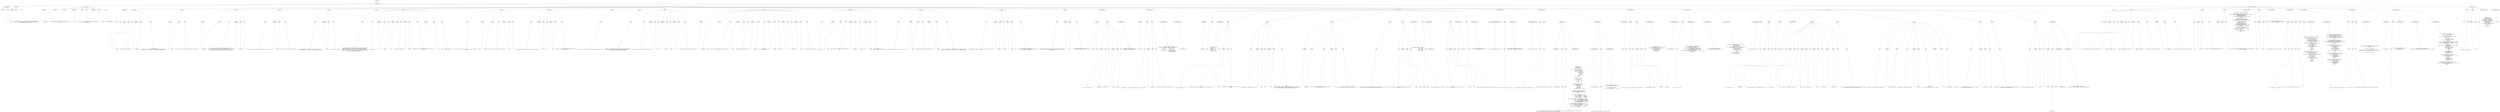 digraph lpegNode {

node [fontname=Helvetica]
edge [style=dashed]

doc_0 [label="doc - 702"]


doc_0 -> { section_1}
{rank=same; section_1}

section_1 [label="section: 1-654"]


// END RANK doc_0

section_1 -> { header_2 prose_3 prose_4 section_5 section_6 section_7}
{rank=same; header_2 prose_3 prose_4 section_5 section_6 section_7}

header_2 [label="1 : Modeselektor"]

prose_3 [label="prose"]

prose_4 [label="prose"]

section_5 [label="section: 12-350"]

section_6 [label="section: 396-584"]

section_7 [label="section: 655-702"]


// END RANK section_1

header_2 -> leaf_8
leaf_8  [color=Gray,shape=rectangle,fontname=Inconsolata,label="* Modeselektor"]
// END RANK header_2

prose_3 -> { raw_9 prespace_10 literal_11 raw_12}
{rank=same; raw_9 prespace_10 literal_11 raw_12}

raw_9 [label="raw"]

prespace_10 [label="prespace"]

literal_11 [label="literal"]

raw_12 [label="raw"]


// END RANK prose_3

raw_9 -> leaf_13
leaf_13  [color=Gray,shape=rectangle,fontname=Inconsolata,label=""]
// END RANK raw_9

prespace_10 -> leaf_14
leaf_14  [color=Gray,shape=rectangle,fontname=Inconsolata,label=""]
// END RANK prespace_10

literal_11 -> leaf_15
leaf_15  [color=Gray,shape=rectangle,fontname=Inconsolata,label="femto"]
// END RANK literal_11

raw_12 -> leaf_16
leaf_16  [color=Gray,shape=rectangle,fontname=Inconsolata,label=" will hold all state for an terminal session, including setup of io,
the main event loop, teardown and exuent.  Soon, we will encapsulate that,
making the library re-entrant.
"]
// END RANK raw_12

prose_4 -> { prespace_17 literal_18 raw_19 prespace_20 literal_21 raw_22 prespace_23 literal_24 raw_25}
{rank=same; prespace_17 literal_18 raw_19 prespace_20 literal_21 raw_22 prespace_23 literal_24 raw_25}

prespace_17 [label="prespace"]

literal_18 [label="literal"]

raw_19 [label="raw"]

prespace_20 [label="prespace"]

literal_21 [label="literal"]

raw_22 [label="raw"]

prespace_23 [label="prespace"]

literal_24 [label="literal"]

raw_25 [label="raw"]


// END RANK prose_4

prespace_17 -> leaf_26
leaf_26  [color=Gray,shape=rectangle,fontname=Inconsolata,label=""]
// END RANK prespace_17

literal_18 -> leaf_27
leaf_27  [color=Gray,shape=rectangle,fontname=Inconsolata,label="modeselektor"]
// END RANK literal_18

raw_19 -> leaf_28
leaf_28  [color=Gray,shape=rectangle,fontname=Inconsolata,label=" is the modal interpreter for the repl language, which becomes
the core of"]
// END RANK raw_19

prespace_20 -> leaf_29
leaf_29  [color=Gray,shape=rectangle,fontname=Inconsolata,label=" "]
// END RANK prespace_20

literal_21 -> leaf_30
leaf_30  [color=Gray,shape=rectangle,fontname=Inconsolata,label="ed"]
// END RANK literal_21

raw_22 -> leaf_31
leaf_31  [color=Gray,shape=rectangle,fontname=Inconsolata,label=".  This is a glorified lookup table with a state switch and
a pointer to the"]
// END RANK raw_22

prespace_23 -> leaf_32
leaf_32  [color=Gray,shape=rectangle,fontname=Inconsolata,label=" "]
// END RANK prespace_23

literal_24 -> leaf_33
leaf_33  [color=Gray,shape=rectangle,fontname=Inconsolata,label="femto"]
// END RANK literal_24

raw_25 -> leaf_34
leaf_34  [color=Gray,shape=rectangle,fontname=Inconsolata,label="cell we're operating on.

"]
// END RANK raw_25

section_5 -> { header_35 prose_36 prose_37 prose_38 prose_39 prose_40 prose_41 prose_42 prose_43 prose_44 prose_45 prose_46 prose_47 prose_48 prose_49 prose_50 prose_51 prose_52 section_53 section_54 section_55 section_56 section_57 section_58 section_59 section_60}
{rank=same; header_35 prose_36 prose_37 prose_38 prose_39 prose_40 prose_41 prose_42 prose_43 prose_44 prose_45 prose_46 prose_47 prose_48 prose_49 prose_50 prose_51 prose_52 section_53 section_54 section_55 section_56 section_57 section_58 section_59 section_60}

header_35 [label="2 : Design"]

prose_36 [label="prose"]

prose_37 [label="prose"]

prose_38 [label="prose"]

prose_39 [label="prose"]

prose_40 [label="prose"]

prose_41 [label="prose"]

prose_42 [label="prose"]

prose_43 [label="prose"]

prose_44 [label="prose"]

prose_45 [label="prose"]

prose_46 [label="prose"]

prose_47 [label="prose"]

prose_48 [label="prose"]

prose_49 [label="prose"]

prose_50 [label="prose"]

prose_51 [label="prose"]

prose_52 [label="prose"]

section_53 [label="section: 84-95"]

section_54 [label="section: 96-118"]

section_55 [label="section: 119-182"]

section_56 [label="section: 183-193"]

section_57 [label="section: 194-275"]

section_58 [label="section: 291-309"]

section_59 [label="section: 310-350"]

section_60 [label="section: 351-379"]


// END RANK section_5

header_35 -> leaf_61
leaf_61  [color=Gray,shape=rectangle,fontname=Inconsolata,label="** Design"]
// END RANK header_35

prose_36 -> { raw_62 prespace_63 literal_64 raw_65 prespace_66 literal_67 raw_68}
{rank=same; raw_62 prespace_63 literal_64 raw_65 prespace_66 literal_67 raw_68}

raw_62 [label="raw"]

prespace_63 [label="prespace"]

literal_64 [label="literal"]

raw_65 [label="raw"]

prespace_66 [label="prespace"]

literal_67 [label="literal"]

raw_68 [label="raw"]


// END RANK prose_36

raw_62 -> leaf_69
leaf_69  [color=Gray,shape=rectangle,fontname=Inconsolata,label="

 "]
// END RANK raw_62

prespace_63 -> leaf_70
leaf_70  [color=Gray,shape=rectangle,fontname=Inconsolata,label=" "]
// END RANK prespace_63

literal_64 -> leaf_71
leaf_71  [color=Gray,shape=rectangle,fontname=Inconsolata,label="femto"]
// END RANK literal_64

raw_65 -> leaf_72
leaf_72  [color=Gray,shape=rectangle,fontname=Inconsolata,label=" passes keystrokes as messages to"]
// END RANK raw_65

prespace_66 -> leaf_73
leaf_73  [color=Gray,shape=rectangle,fontname=Inconsolata,label=" "]
// END RANK prespace_66

literal_67 -> leaf_74
leaf_74  [color=Gray,shape=rectangle,fontname=Inconsolata,label="modeselektor"]
// END RANK literal_67

raw_68 -> leaf_75
leaf_75  [color=Gray,shape=rectangle,fontname=Inconsolata,label=".  It does no writes
to stdout at all.  It is smart enough to categorize and parse various device
reports, but has no knowledge of why those reports were requested.
"]
// END RANK raw_68

prose_37 -> { prespace_76 literal_77 raw_78}
{rank=same; prespace_76 literal_77 raw_78}

prespace_76 [label="prespace"]

literal_77 [label="literal"]

raw_78 [label="raw"]


// END RANK prose_37

prespace_76 -> leaf_79
leaf_79  [color=Gray,shape=rectangle,fontname=Inconsolata,label=""]
// END RANK prespace_76

literal_77 -> leaf_80
leaf_80  [color=Gray,shape=rectangle,fontname=Inconsolata,label="femto"]
// END RANK literal_77

raw_78 -> leaf_81
leaf_81  [color=Gray,shape=rectangle,fontname=Inconsolata,label=" runs the event loop, so all other members are pulled in as modules.
"]
// END RANK raw_78

prose_38 -> { prespace_82 literal_83 raw_84 prespace_85 literal_86 raw_87}
{rank=same; prespace_82 literal_83 raw_84 prespace_85 literal_86 raw_87}

prespace_82 [label="prespace"]

literal_83 [label="literal"]

raw_84 [label="raw"]

prespace_85 [label="prespace"]

literal_86 [label="literal"]

raw_87 [label="raw"]


// END RANK prose_38

prespace_82 -> leaf_88
leaf_88  [color=Gray,shape=rectangle,fontname=Inconsolata,label=""]
// END RANK prespace_82

literal_83 -> leaf_89
leaf_89  [color=Gray,shape=rectangle,fontname=Inconsolata,label="modeselektor"]
// END RANK literal_83

raw_84 -> leaf_90
leaf_90  [color=Gray,shape=rectangle,fontname=Inconsolata,label=" takes care of system-level housekeeping: opening files
and sockets, keeping command history, fuzzy completion, and has its own eval
loop off the main track.  For evaluating lines, it will call a small executor,
so that in a little while we can put the user program in its own"]
// END RANK raw_84

prespace_85 -> leaf_91
leaf_91  [color=Gray,shape=rectangle,fontname=Inconsolata,label=" "]
// END RANK prespace_85

literal_86 -> leaf_92
leaf_92  [color=Gray,shape=rectangle,fontname=Inconsolata,label="LuaL_state"]
// END RANK literal_86

raw_87 -> leaf_93
leaf_93  [color=Gray,shape=rectangle,fontname=Inconsolata,label=".
"]
// END RANK raw_87

prose_39 -> { raw_94 prespace_95 literal_96 raw_97}
{rank=same; raw_94 prespace_95 literal_96 raw_97}

raw_94 [label="raw"]

prespace_95 [label="prespace"]

literal_96 [label="literal"]

raw_97 [label="raw"]


// END RANK prose_39

raw_94 -> leaf_98
leaf_98  [color=Gray,shape=rectangle,fontname=Inconsolata,label="
This is both good practice, and absolutely necessary if we are to REPL other"]
// END RANK raw_94

prespace_95 -> leaf_99
leaf_99  [color=Gray,shape=rectangle,fontname=Inconsolata,label=""]
// END RANK prespace_95

literal_96 -> leaf_100
leaf_100  [color=Gray,shape=rectangle,fontname=Inconsolata,label="bridge"]
// END RANK literal_96

raw_97 -> leaf_101
leaf_101  [color=Gray,shape=rectangle,fontname=Inconsolata,label=" programs, each of which has its own event loop.
"]
// END RANK raw_97

prose_40 -> { raw_102 prespace_103 literal_104 raw_105}
{rank=same; raw_102 prespace_103 literal_104 raw_105}

raw_102 [label="raw"]

prespace_103 [label="prespace"]

literal_104 [label="literal"]

raw_105 [label="raw"]


// END RANK prose_40

raw_102 -> leaf_106
leaf_106  [color=Gray,shape=rectangle,fontname=Inconsolata,label="
The implementation is essentially a VM.  Category and value are
successively looked up in jump tables and the method applied with the"]
// END RANK raw_102

prespace_103 -> leaf_107
leaf_107  [color=Gray,shape=rectangle,fontname=Inconsolata,label=" "]
// END RANK prespace_103

literal_104 -> leaf_108
leaf_108  [color=Gray,shape=rectangle,fontname=Inconsolata,label="modeS"]
// END RANK literal_104

raw_105 -> leaf_109
leaf_109  [color=Gray,shape=rectangle,fontname=Inconsolata,label="
instance as the first argument.
"]
// END RANK raw_105

prose_41 -> { raw_110}
{rank=same; raw_110}

raw_110 [label="raw"]


// END RANK prose_41

raw_110 -> leaf_111
leaf_111  [color=Gray,shape=rectangle,fontname=Inconsolata,label="
The state machine has to represent two sorts of state: the mode we're
operating in, and a buffer of commands.  Our mode engine is modeled after
emacs: rather than have some kind of flag that can be set to \"insert\",
\"navigate\", \"command\", or \"visual\", these will be modeled as swiching the
pointer to jump tables.  If a command needs to know which mode it's in, this
can be done with pointer comparison.
"]
// END RANK raw_110

prose_42 -> { raw_112 prespace_113 literal_114 raw_115 prespace_116 literal_117 raw_118 prespace_119 literal_120 raw_121 prespace_122 literal_123 raw_124}
{rank=same; raw_112 prespace_113 literal_114 raw_115 prespace_116 literal_117 raw_118 prespace_119 literal_120 raw_121 prespace_122 literal_123 raw_124}

raw_112 [label="raw"]

prespace_113 [label="prespace"]

literal_114 [label="literal"]

raw_115 [label="raw"]

prespace_116 [label="prespace"]

literal_117 [label="literal"]

raw_118 [label="raw"]

prespace_119 [label="prespace"]

literal_120 [label="literal"]

raw_121 [label="raw"]

prespace_122 [label="prespace"]

literal_123 [label="literal"]

raw_124 [label="raw"]


// END RANK prose_42

raw_112 -> leaf_125
leaf_125  [color=Gray,shape=rectangle,fontname=Inconsolata,label="
We're starting with"]
// END RANK raw_112

prespace_113 -> leaf_126
leaf_126  [color=Gray,shape=rectangle,fontname=Inconsolata,label=" "]
// END RANK prespace_113

literal_114 -> leaf_127
leaf_127  [color=Gray,shape=rectangle,fontname=Inconsolata,label="vi"]
// END RANK literal_114

raw_115 -> leaf_128
leaf_128  [color=Gray,shape=rectangle,fontname=Inconsolata,label=" mode and"]
// END RANK raw_115

prespace_116 -> leaf_129
leaf_129  [color=Gray,shape=rectangle,fontname=Inconsolata,label=" "]
// END RANK prespace_116

literal_117 -> leaf_130
leaf_130  [color=Gray,shape=rectangle,fontname=Inconsolata,label="nerf"]
// END RANK literal_117

raw_118 -> leaf_131
leaf_131  [color=Gray,shape=rectangle,fontname=Inconsolata,label=" mode, which is a lightweight"]
// END RANK raw_118

prespace_119 -> leaf_132
leaf_132  [color=Gray,shape=rectangle,fontname=Inconsolata,label=""]
// END RANK prespace_119

literal_120 -> leaf_133
leaf_133  [color=Gray,shape=rectangle,fontname=Inconsolata,label="readline"]
// END RANK literal_120

raw_121 -> leaf_134
leaf_134  [color=Gray,shape=rectangle,fontname=Inconsolata,label=" implementation that won't use the command buffer.  Issuing a
command like"]
// END RANK raw_121

prespace_122 -> leaf_135
leaf_135  [color=Gray,shape=rectangle,fontname=Inconsolata,label=" "]
// END RANK prespace_122

literal_123 -> leaf_136
leaf_136  [color=Gray,shape=rectangle,fontname=Inconsolata,label="d3w"]
// END RANK literal_123

raw_124 -> leaf_137
leaf_137  [color=Gray,shape=rectangle,fontname=Inconsolata,label=" requires a simple command buffer.
"]
// END RANK raw_124

prose_43 -> { raw_138 prespace_139 literal_140 raw_141 prespace_142 literal_143 raw_144}
{rank=same; raw_138 prespace_139 literal_140 raw_141 prespace_142 literal_143 raw_144}

raw_138 [label="raw"]

prespace_139 [label="prespace"]

literal_140 [label="literal"]

raw_141 [label="raw"]

prespace_142 [label="prespace"]

literal_143 [label="literal"]

raw_144 [label="raw"]


// END RANK prose_43

raw_138 -> leaf_145
leaf_145  [color=Gray,shape=rectangle,fontname=Inconsolata,label="
The syntax can't be tied to the semantics in any tighly-coupled way. I intend
to support"]
// END RANK raw_138

prespace_139 -> leaf_146
leaf_146  [color=Gray,shape=rectangle,fontname=Inconsolata,label=" "]
// END RANK prespace_139

literal_140 -> leaf_147
leaf_147  [color=Gray,shape=rectangle,fontname=Inconsolata,label="kakoune"]
// END RANK literal_140

raw_141 -> leaf_148
leaf_148  [color=Gray,shape=rectangle,fontname=Inconsolata,label=" syntax as soon as possible; there you would say"]
// END RANK raw_141

prespace_142 -> leaf_149
leaf_149  [color=Gray,shape=rectangle,fontname=Inconsolata,label=" "]
// END RANK prespace_142

literal_143 -> leaf_150
leaf_150  [color=Gray,shape=rectangle,fontname=Inconsolata,label="w3d"]
// END RANK literal_143

raw_144 -> leaf_151
leaf_151  [color=Gray,shape=rectangle,fontname=Inconsolata,label=".
"]
// END RANK raw_144

prose_44 -> { raw_152 prespace_153 literal_154 raw_155 prespace_156 literal_157 raw_158}
{rank=same; raw_152 prespace_153 literal_154 raw_155 prespace_156 literal_157 raw_158}

raw_152 [label="raw"]

prespace_153 [label="prespace"]

literal_154 [label="literal"]

raw_155 [label="raw"]

prespace_156 [label="prespace"]

literal_157 [label="literal"]

raw_158 [label="raw"]


// END RANK prose_44

raw_152 -> leaf_159
leaf_159  [color=Gray,shape=rectangle,fontname=Inconsolata,label="
This implies that the commands can't be aware of the buffer; because"]
// END RANK raw_152

prespace_153 -> leaf_160
leaf_160  [color=Gray,shape=rectangle,fontname=Inconsolata,label=" "]
// END RANK prespace_153

literal_154 -> leaf_161
leaf_161  [color=Gray,shape=rectangle,fontname=Inconsolata,label="d3w"]
// END RANK literal_154

raw_155 -> leaf_162
leaf_162  [color=Gray,shape=rectangle,fontname=Inconsolata,label="
and"]
// END RANK raw_155

prespace_156 -> leaf_163
leaf_163  [color=Gray,shape=rectangle,fontname=Inconsolata,label=" "]
// END RANK prespace_156

literal_157 -> leaf_164
leaf_164  [color=Gray,shape=rectangle,fontname=Inconsolata,label="w3d"]
// END RANK literal_157

raw_158 -> leaf_165
leaf_165  [color=Gray,shape=rectangle,fontname=Inconsolata,label=" are two ways of saying the same thing, they should end in an
identical method call.
"]
// END RANK raw_158

prose_45 -> { raw_166}
{rank=same; raw_166}

raw_166 [label="raw"]


// END RANK prose_45

raw_166 -> leaf_167
leaf_167  [color=Gray,shape=rectangle,fontname=Inconsolata,label="
This means when the time comes we handle it with a secondary dispatch layer.
"]
// END RANK raw_166

prose_46 -> { raw_168}
{rank=same; raw_168}

raw_168 [label="raw"]


// END RANK prose_46

raw_168 -> leaf_169
leaf_169  [color=Gray,shape=rectangle,fontname=Inconsolata,label="
There really are effectively arbitrary levels of indirection possible in an
editor.  This is why we must be absolutely consistent about everything
receiving the same tuple (modeS, category, value).
"]
// END RANK raw_168

prose_47 -> { raw_170 prespace_171 literal_172 raw_173 prespace_174 literal_175 raw_176 prespace_177 literal_178 raw_179}
{rank=same; raw_170 prespace_171 literal_172 raw_173 prespace_174 literal_175 raw_176 prespace_177 literal_178 raw_179}

raw_170 [label="raw"]

prespace_171 [label="prespace"]

literal_172 [label="literal"]

raw_173 [label="raw"]

prespace_174 [label="prespace"]

literal_175 [label="literal"]

raw_176 [label="raw"]

prespace_177 [label="prespace"]

literal_178 [label="literal"]

raw_179 [label="raw"]


// END RANK prose_47

raw_170 -> leaf_180
leaf_180  [color=Gray,shape=rectangle,fontname=Inconsolata,label="
They must also have the same return type, with is either"]
// END RANK raw_170

prespace_171 -> leaf_181
leaf_181  [color=Gray,shape=rectangle,fontname=Inconsolata,label=" "]
// END RANK prespace_171

literal_172 -> leaf_182
leaf_182  [color=Gray,shape=rectangle,fontname=Inconsolata,label="true"]
// END RANK literal_172

raw_173 -> leaf_183
leaf_183  [color=Gray,shape=rectangle,fontname=Inconsolata,label=" or"]
// END RANK raw_173

prespace_174 -> leaf_184
leaf_184  [color=Gray,shape=rectangle,fontname=Inconsolata,label=""]
// END RANK prespace_174

literal_175 -> leaf_185
leaf_185  [color=Gray,shape=rectangle,fontname=Inconsolata,label="false, err"]
// END RANK literal_175

raw_176 -> leaf_186
leaf_186  [color=Gray,shape=rectangle,fontname=Inconsolata,label="  where"]
// END RANK raw_176

prespace_177 -> leaf_187
leaf_187  [color=Gray,shape=rectangle,fontname=Inconsolata,label=" "]
// END RANK prespace_177

literal_178 -> leaf_188
leaf_188  [color=Gray,shape=rectangle,fontname=Inconsolata,label="err"]
// END RANK literal_178

raw_179 -> leaf_189
leaf_189  [color=Gray,shape=rectangle,fontname=Inconsolata,label=" is an error object which may be a primitive string.
"]
// END RANK raw_179

prose_48 -> { prespace_190 literal_191 raw_192 prespace_193 literal_194 raw_195 prespace_196 literal_197 raw_198 prespace_199 literal_200 raw_201 prespace_202 literal_203 raw_204 prespace_205 literal_206 raw_207}
{rank=same; prespace_190 literal_191 raw_192 prespace_193 literal_194 raw_195 prespace_196 literal_197 raw_198 prespace_199 literal_200 raw_201 prespace_202 literal_203 raw_204 prespace_205 literal_206 raw_207}

prespace_190 [label="prespace"]

literal_191 [label="literal"]

raw_192 [label="raw"]

prespace_193 [label="prespace"]

literal_194 [label="literal"]

raw_195 [label="raw"]

prespace_196 [label="prespace"]

literal_197 [label="literal"]

raw_198 [label="raw"]

prespace_199 [label="prespace"]

literal_200 [label="literal"]

raw_201 [label="raw"]

prespace_202 [label="prespace"]

literal_203 [label="literal"]

raw_204 [label="raw"]

prespace_205 [label="prespace"]

literal_206 [label="literal"]

raw_207 [label="raw"]


// END RANK prose_48

prespace_190 -> leaf_208
leaf_208  [color=Gray,shape=rectangle,fontname=Inconsolata,label=""]
// END RANK prespace_190

literal_191 -> leaf_209
leaf_209  [color=Gray,shape=rectangle,fontname=Inconsolata,label="modeselektor"]
// END RANK literal_191

raw_192 -> leaf_210
leaf_210  [color=Gray,shape=rectangle,fontname=Inconsolata,label=" passes any edit or movement commands to an internally-owned"]
// END RANK raw_192

prespace_193 -> leaf_211
leaf_211  [color=Gray,shape=rectangle,fontname=Inconsolata,label=""]
// END RANK prespace_193

literal_194 -> leaf_212
leaf_212  [color=Gray,shape=rectangle,fontname=Inconsolata,label="txtbuf"]
// END RANK literal_194

raw_195 -> leaf_213
leaf_213  [color=Gray,shape=rectangle,fontname=Inconsolata,label=", which keeps all modeling of the line. "]
// END RANK raw_195

prespace_196 -> leaf_214
leaf_214  [color=Gray,shape=rectangle,fontname=Inconsolata,label=" "]
// END RANK prespace_196

literal_197 -> leaf_215
leaf_215  [color=Gray,shape=rectangle,fontname=Inconsolata,label="modeselektor"]
// END RANK literal_197

raw_198 -> leaf_216
leaf_216  [color=Gray,shape=rectangle,fontname=Inconsolata,label=" decides when
to repaint the screen, calling"]
// END RANK raw_198

prespace_199 -> leaf_217
leaf_217  [color=Gray,shape=rectangle,fontname=Inconsolata,label=" "]
// END RANK prespace_199

literal_200 -> leaf_218
leaf_218  [color=Gray,shape=rectangle,fontname=Inconsolata,label="rainbuf"]
// END RANK literal_200

raw_201 -> leaf_219
leaf_219  [color=Gray,shape=rectangle,fontname=Inconsolata,label=" (currently just"]
// END RANK raw_201

prespace_202 -> leaf_220
leaf_220  [color=Gray,shape=rectangle,fontname=Inconsolata,label=" "]
// END RANK prespace_202

literal_203 -> leaf_221
leaf_221  [color=Gray,shape=rectangle,fontname=Inconsolata,label="lex"]
// END RANK literal_203

raw_204 -> leaf_222
leaf_222  [color=Gray,shape=rectangle,fontname=Inconsolata,label=") with a region
of"]
// END RANK raw_204

prespace_205 -> leaf_223
leaf_223  [color=Gray,shape=rectangle,fontname=Inconsolata,label=" "]
// END RANK prespace_205

literal_206 -> leaf_224
leaf_224  [color=Gray,shape=rectangle,fontname=Inconsolata,label="txtbuf"]
// END RANK literal_206

raw_207 -> leaf_225
leaf_225  [color=Gray,shape=rectangle,fontname=Inconsolata,label=" and instructions as to how to paint it.
"]
// END RANK raw_207

prose_49 -> { raw_226 prespace_227 literal_228 raw_229 prespace_230 literal_231 raw_232 prespace_233 literal_234 raw_235}
{rank=same; raw_226 prespace_227 literal_228 raw_229 prespace_230 literal_231 raw_232 prespace_233 literal_234 raw_235}

raw_226 [label="raw"]

prespace_227 [label="prespace"]

literal_228 [label="literal"]

raw_229 [label="raw"]

prespace_230 [label="prespace"]

literal_231 [label="literal"]

raw_232 [label="raw"]

prespace_233 [label="prespace"]

literal_234 [label="literal"]

raw_235 [label="raw"]


// END RANK prose_49

raw_226 -> leaf_236
leaf_236  [color=Gray,shape=rectangle,fontname=Inconsolata,label="
There is one"]
// END RANK raw_226

prespace_227 -> leaf_237
leaf_237  [color=Gray,shape=rectangle,fontname=Inconsolata,label=" "]
// END RANK prespace_227

literal_228 -> leaf_238
leaf_238  [color=Gray,shape=rectangle,fontname=Inconsolata,label="deck"]
// END RANK literal_228

raw_229 -> leaf_239
leaf_239  [color=Gray,shape=rectangle,fontname=Inconsolata,label=" instance member per screen, which tiles the available
space. "]
// END RANK raw_229

prespace_230 -> leaf_240
leaf_240  [color=Gray,shape=rectangle,fontname=Inconsolata,label=" "]
// END RANK prespace_230

literal_231 -> leaf_241
leaf_241  [color=Gray,shape=rectangle,fontname=Inconsolata,label="modeselektor"]
// END RANK literal_231

raw_232 -> leaf_242
leaf_242  [color=Gray,shape=rectangle,fontname=Inconsolata,label=" is the writer, and"]
// END RANK raw_232

prespace_233 -> leaf_243
leaf_243  [color=Gray,shape=rectangle,fontname=Inconsolata,label=" "]
// END RANK prespace_233

literal_234 -> leaf_244
leaf_244  [color=Gray,shape=rectangle,fontname=Inconsolata,label="rainbuf"]
// END RANK literal_234

raw_235 -> leaf_245
leaf_245  [color=Gray,shape=rectangle,fontname=Inconsolata,label=" holds a pointer to the
table for read access.
"]
// END RANK raw_235

prose_50 -> { raw_246 prespace_247 literal_248 raw_249 prespace_250 literal_251 raw_252}
{rank=same; raw_246 prespace_247 literal_248 raw_249 prespace_250 literal_251 raw_252}

raw_246 [label="raw"]

prespace_247 [label="prespace"]

literal_248 [label="literal"]

raw_249 [label="raw"]

prespace_250 [label="prespace"]

literal_251 [label="literal"]

raw_252 [label="raw"]


// END RANK prose_50

raw_246 -> leaf_253
leaf_253  [color=Gray,shape=rectangle,fontname=Inconsolata,label="
When we have our fancy parse engine and quipu structure, txtbuf will call"]
// END RANK raw_246

prespace_247 -> leaf_254
leaf_254  [color=Gray,shape=rectangle,fontname=Inconsolata,label=""]
// END RANK prespace_247

literal_248 -> leaf_255
leaf_255  [color=Gray,shape=rectangle,fontname=Inconsolata,label="comb"]
// END RANK literal_248

raw_249 -> leaf_256
leaf_256  [color=Gray,shape=rectangle,fontname=Inconsolata,label=" to redecorate the syntax tree before passing it to"]
// END RANK raw_249

prespace_250 -> leaf_257
leaf_257  [color=Gray,shape=rectangle,fontname=Inconsolata,label=" "]
// END RANK prespace_250

literal_251 -> leaf_258
leaf_258  [color=Gray,shape=rectangle,fontname=Inconsolata,label="rainbuf"]
// END RANK literal_251

raw_252 -> leaf_259
leaf_259  [color=Gray,shape=rectangle,fontname=Inconsolata,label=" for
markup.  At the moment I'm just going to write some crude lexers, which
will be more than enough for Clu and Lua, which have straightforward syntax.
"]
// END RANK raw_252

prose_51 -> { raw_260 prespace_261 literal_262 raw_263 prespace_264 literal_265 raw_266}
{rank=same; raw_260 prespace_261 literal_262 raw_263 prespace_264 literal_265 raw_266}

raw_260 [label="raw"]

prespace_261 [label="prespace"]

literal_262 [label="literal"]

raw_263 [label="raw"]

prespace_264 [label="prespace"]

literal_265 [label="literal"]

raw_266 [label="raw"]


// END RANK prose_51

raw_260 -> leaf_267
leaf_267  [color=Gray,shape=rectangle,fontname=Inconsolata,label="
An intermediate step could just squeeze the txtbuf into a string, parse it
with"]
// END RANK raw_260

prespace_261 -> leaf_268
leaf_268  [color=Gray,shape=rectangle,fontname=Inconsolata,label=" "]
// END RANK prespace_261

literal_262 -> leaf_269
leaf_269  [color=Gray,shape=rectangle,fontname=Inconsolata,label="espalier"]
// END RANK literal_262

raw_263 -> leaf_270
leaf_270  [color=Gray,shape=rectangle,fontname=Inconsolata,label=" and emit a"]
// END RANK raw_263

prespace_264 -> leaf_271
leaf_271  [color=Gray,shape=rectangle,fontname=Inconsolata,label=" "]
// END RANK prespace_264

literal_265 -> leaf_272
leaf_272  [color=Gray,shape=rectangle,fontname=Inconsolata,label="rainbuf"]
// END RANK literal_265

raw_266 -> leaf_273
leaf_273  [color=Gray,shape=rectangle,fontname=Inconsolata,label=" through the usual recursive method
lookup.  The problem isn't speed, not for a REPL, it's not having error
recovery parsing available.
"]
// END RANK raw_266

prose_52 -> { raw_274 prespace_275 literal_276 raw_277}
{rank=same; raw_274 prespace_275 literal_276 raw_277}

raw_274 [label="raw"]

prespace_275 [label="prespace"]

literal_276 [label="literal"]

raw_277 [label="raw"]


// END RANK prose_52

raw_274 -> leaf_278
leaf_278  [color=Gray,shape=rectangle,fontname=Inconsolata,label="
I will likely content myself with a grammar that kicks in when the user
presses return.  I'll want that to perform rewrites (such as removing
outer-level"]
// END RANK raw_274

prespace_275 -> leaf_279
leaf_279  [color=Gray,shape=rectangle,fontname=Inconsolata,label=" "]
// END RANK prespace_275

literal_276 -> leaf_280
leaf_280  [color=Gray,shape=rectangle,fontname=Inconsolata,label="local"]
// END RANK literal_276

raw_277 -> leaf_281
leaf_281  [color=Gray,shape=rectangle,fontname=Inconsolata,label="s to facilicate copy-pasting) and keep the readline
grammar from becoming too ad-hoc.

"]
// END RANK raw_277

section_53 -> { header_282 prose_283 codeblock_284}
{rank=same; header_282 prose_283 codeblock_284}

header_282 [label="4 : asserts"]

prose_283 [label="prose"]

codeblock_284 [label="code block 89-93"]


// END RANK section_53

header_282 -> leaf_285
leaf_285  [color=Gray,shape=rectangle,fontname=Inconsolata,label="**** asserts"]
// END RANK header_282

prose_283 -> { raw_286 prespace_287 literal_288 raw_289 prespace_290 literal_291 raw_292}
{rank=same; raw_286 prespace_287 literal_288 raw_289 prespace_290 literal_291 raw_292}

raw_286 [label="raw"]

prespace_287 [label="prespace"]

literal_288 [label="literal"]

raw_289 [label="raw"]

prespace_290 [label="prespace"]

literal_291 [label="literal"]

raw_292 [label="raw"]


// END RANK prose_283

raw_286 -> leaf_293
leaf_293  [color=Gray,shape=rectangle,fontname=Inconsolata,label="

  There is little sense running"]
// END RANK raw_286

prespace_287 -> leaf_294
leaf_294  [color=Gray,shape=rectangle,fontname=Inconsolata,label=" "]
// END RANK prespace_287

literal_288 -> leaf_295
leaf_295  [color=Gray,shape=rectangle,fontname=Inconsolata,label="modeselektor"]
// END RANK literal_288

raw_289 -> leaf_296
leaf_296  [color=Gray,shape=rectangle,fontname=Inconsolata,label=" outside of the"]
// END RANK raw_289

prespace_290 -> leaf_297
leaf_297  [color=Gray,shape=rectangle,fontname=Inconsolata,label=" "]
// END RANK prespace_290

literal_291 -> leaf_298
leaf_298  [color=Gray,shape=rectangle,fontname=Inconsolata,label="bridge"]
// END RANK literal_291

raw_292 -> leaf_299
leaf_299  [color=Gray,shape=rectangle,fontname=Inconsolata,label="
environment.
"]
// END RANK raw_292

codeblock_284 -> leaf_300
leaf_300  [color=Gray,shape=rectangle,fontname=Inconsolata,label="assert(meta, \"must have meta in _G\")
assert(write, \"must have write in _G\")
assert(ts, \"must have ts in _G\")"]
// END RANK codeblock_284

section_54 -> { header_301 prose_302 prose_303 codeblock_304 codeblock_305}
{rank=same; header_301 prose_302 prose_303 codeblock_304 codeblock_305}

header_301 [label="4 : includes"]

prose_302 [label="prose"]

prose_303 [label="prose"]

codeblock_304 [label="code block 102-112"]

codeblock_305 [label="code block 114-116"]


// END RANK section_54

header_301 -> leaf_306
leaf_306  [color=Gray,shape=rectangle,fontname=Inconsolata,label="**** includes"]
// END RANK header_301

prose_302 -> { raw_307}
{rank=same; raw_307}

raw_307 [label="raw"]


// END RANK prose_302

raw_307 -> leaf_308
leaf_308  [color=Gray,shape=rectangle,fontname=Inconsolata,label="

The easiest way to go mad in concurrent environments is to share memory.
"]
// END RANK raw_307

prose_303 -> { prespace_309 literal_310 raw_311}
{rank=same; prespace_309 literal_310 raw_311}

prespace_309 [label="prespace"]

literal_310 [label="literal"]

raw_311 [label="raw"]


// END RANK prose_303

prespace_309 -> leaf_312
leaf_312  [color=Gray,shape=rectangle,fontname=Inconsolata,label=""]
// END RANK prespace_309

literal_310 -> leaf_313
leaf_313  [color=Gray,shape=rectangle,fontname=Inconsolata,label="modeselektor"]
// END RANK literal_310

raw_311 -> leaf_314
leaf_314  [color=Gray,shape=rectangle,fontname=Inconsolata,label=" will own txtbuf, historian, and the entire screen.
"]
// END RANK raw_311

codeblock_304 -> leaf_315
leaf_315  [color=Gray,shape=rectangle,fontname=Inconsolata,label="local Txtbuf   = require \"txtbuf\"
local Resbuf    = require \"resbuf\" -- Not currently used...
local Historian = require \"historian\"
local Lex       = require \"lex\"

local concat         = assert(table.concat)
local sub, gsub, rep = assert(string.sub),
                       assert(string.gsub),
                       assert(string.rep)"]
// END RANK codeblock_304

codeblock_305 -> leaf_316
leaf_316  [color=Gray,shape=rectangle,fontname=Inconsolata,label="local ModeS = meta()"]
// END RANK codeblock_305

section_55 -> { header_317 prose_318 codeblock_319 prose_320 prose_321 prose_322 prose_323 prose_324 codeblock_325 prose_326 codeblock_327 prose_328 codeblock_329 prose_330 codeblock_331}
{rank=same; header_317 prose_318 codeblock_319 prose_320 prose_321 prose_322 prose_323 prose_324 codeblock_325 prose_326 codeblock_327 prose_328 codeblock_329 prose_330 codeblock_331}

header_317 [label="3 : Categories"]

prose_318 [label="prose"]

codeblock_319 [label="code block 123-131"]

prose_320 [label="prose"]

prose_321 [label="prose"]

prose_322 [label="prose"]

prose_323 [label="prose"]

prose_324 [label="prose"]

codeblock_325 [label="code block 152-159"]

prose_326 [label="prose"]

codeblock_327 [label="code block 163-165"]

prose_328 [label="prose"]

codeblock_329 [label="code block 170-172"]

prose_330 [label="prose"]

codeblock_331 [label="code block 176-180"]


// END RANK section_55

header_317 -> leaf_332
leaf_332  [color=Gray,shape=rectangle,fontname=Inconsolata,label="*** Categories"]
// END RANK header_317

prose_318 -> { raw_333}
{rank=same; raw_333}

raw_333 [label="raw"]


// END RANK prose_318

raw_333 -> leaf_334
leaf_334  [color=Gray,shape=rectangle,fontname=Inconsolata,label="

These are the broad types of event.
"]
// END RANK raw_333

codeblock_319 -> leaf_335
leaf_335  [color=Gray,shape=rectangle,fontname=Inconsolata,label="local ASCII  = meta {}
local NAV    = {}
local CTRL   = {}
local ALT    = {}
local FN     = {}
local MOUSE  = {}
local NYI    = {}"]
// END RANK codeblock_319

prose_320 -> { raw_336 prespace_337 literal_338 raw_339}
{rank=same; raw_336 prespace_337 literal_338 raw_339}

raw_336 [label="raw"]

prespace_337 [label="prespace"]

literal_338 [label="literal"]

raw_339 [label="raw"]


// END RANK prose_320

raw_336 -> leaf_340
leaf_340  [color=Gray,shape=rectangle,fontname=Inconsolata,label="
Color schemes are supposed to be one-and-done, and I strongly suspect we
have a"]
// END RANK raw_336

prespace_337 -> leaf_341
leaf_341  [color=Gray,shape=rectangle,fontname=Inconsolata,label=" "]
// END RANK prespace_337

literal_338 -> leaf_342
leaf_342  [color=Gray,shape=rectangle,fontname=Inconsolata,label="__concat"]
// END RANK literal_338

raw_339 -> leaf_343
leaf_343  [color=Gray,shape=rectangle,fontname=Inconsolata,label=" dominated workflow, although I have yet to turn on the
profiler.
"]
// END RANK raw_339

prose_321 -> { raw_344 prespace_345 literal_346 raw_347 prespace_348 literal_349 raw_350}
{rank=same; raw_344 prespace_345 literal_346 raw_347 prespace_348 literal_349 raw_350}

raw_344 [label="raw"]

prespace_345 [label="prespace"]

literal_346 [label="literal"]

raw_347 [label="raw"]

prespace_348 [label="prespace"]

literal_349 [label="literal"]

raw_350 [label="raw"]


// END RANK prose_321

raw_344 -> leaf_351
leaf_351  [color=Gray,shape=rectangle,fontname=Inconsolata,label="
Therefore we use reference equality for the"]
// END RANK raw_344

prespace_345 -> leaf_352
leaf_352  [color=Gray,shape=rectangle,fontname=Inconsolata,label=" "]
// END RANK prespace_345

literal_346 -> leaf_353
leaf_353  [color=Gray,shape=rectangle,fontname=Inconsolata,label="color"]
// END RANK literal_346

raw_347 -> leaf_354
leaf_354  [color=Gray,shape=rectangle,fontname=Inconsolata,label=" and"]
// END RANK raw_347

prespace_348 -> leaf_355
leaf_355  [color=Gray,shape=rectangle,fontname=Inconsolata,label=" "]
// END RANK prespace_348

literal_349 -> leaf_356
leaf_356  [color=Gray,shape=rectangle,fontname=Inconsolata,label="hints"]
// END RANK literal_349

raw_350 -> leaf_357
leaf_357  [color=Gray,shape=rectangle,fontname=Inconsolata,label=" tables.
Switching themes is a matter of repopulating those tables.  I intend to
isolate this within an instance so that multiple terminals can each run their
own theme, through a simple 'fat inheritance' method.
"]
// END RANK raw_350

prose_322 -> { prespace_358 literal_359 raw_360 prespace_361 italic_362 raw_363}
{rank=same; prespace_358 literal_359 raw_360 prespace_361 italic_362 raw_363}

prespace_358 [label="prespace"]

literal_359 [label="literal"]

raw_360 [label="raw"]

prespace_361 [label="prespace"]

italic_362 [label="italic"]

raw_363 [label="raw"]


// END RANK prose_322

prespace_358 -> leaf_364
leaf_364  [color=Gray,shape=rectangle,fontname=Inconsolata,label=""]
// END RANK prespace_358

literal_359 -> leaf_365
leaf_365  [color=Gray,shape=rectangle,fontname=Inconsolata,label="modeselektor"]
// END RANK literal_359

raw_360 -> leaf_366
leaf_366  [color=Gray,shape=rectangle,fontname=Inconsolata,label=" is what you might call hypermodal. Everything is isolated in
its own lookup, that is, we use"]
// END RANK raw_360

prespace_361 -> leaf_367
leaf_367  [color=Gray,shape=rectangle,fontname=Inconsolata,label=" "]
// END RANK prespace_361

italic_362 -> leaf_368
leaf_368  [color=Gray,shape=rectangle,fontname=Inconsolata,label="value"]
// END RANK italic_362

raw_363 -> leaf_369
leaf_369  [color=Gray,shape=rectangle,fontname=Inconsolata,label=" equality.  This lets us pass strings
as messages and use jump tables to resolve most things.
"]
// END RANK raw_363

prose_323 -> { raw_370}
{rank=same; raw_370}

raw_370 [label="raw"]


// END RANK prose_323

raw_370 -> leaf_371
leaf_371  [color=Gray,shape=rectangle,fontname=Inconsolata,label="
It typically runs at the speed of human fingers and can afford to be much less
efficient than it will be, even before the JIT gets involved.
"]
// END RANK raw_370

prose_324 -> { raw_372 prespace_373 literal_374 raw_375}
{rank=same; raw_372 prespace_373 literal_374 raw_375}

raw_372 [label="raw"]

prespace_373 [label="prespace"]

literal_374 [label="literal"]

raw_375 [label="raw"]


// END RANK prose_324

raw_372 -> leaf_376
leaf_376  [color=Gray,shape=rectangle,fontname=Inconsolata,label="
Note also that everything is a method, our dispatch pattern will always
include the"]
// END RANK raw_372

prespace_373 -> leaf_377
leaf_377  [color=Gray,shape=rectangle,fontname=Inconsolata,label=" "]
// END RANK prespace_373

literal_374 -> leaf_378
leaf_378  [color=Gray,shape=rectangle,fontname=Inconsolata,label="modeS"]
// END RANK literal_374

raw_375 -> leaf_379
leaf_379  [color=Gray,shape=rectangle,fontname=Inconsolata,label=" instance as the first argument.
"]
// END RANK raw_375

codeblock_325 -> leaf_380
leaf_380  [color=Gray,shape=rectangle,fontname=Inconsolata,label="ModeS.modes = { ASCII  = ASCII,
                NAV    = NAV,
                CTRL   = CTRL,
                ALT    = ALT,
                MOUSE  = MOUSE,
                NYI    = NYI }"]
// END RANK codeblock_325

prose_326 -> { raw_381}
{rank=same; raw_381}

raw_381 [label="raw"]


// END RANK prose_326

raw_381 -> leaf_382
leaf_382  [color=Gray,shape=rectangle,fontname=Inconsolata,label="
With some semi-constants:
"]
// END RANK raw_381

codeblock_327 -> leaf_383
leaf_383  [color=Gray,shape=rectangle,fontname=Inconsolata,label="ModeS.REPL_LINE = 2"]
// END RANK codeblock_327

prose_328 -> { raw_384 prespace_385 literal_386 raw_387}
{rank=same; raw_384 prespace_385 literal_386 raw_387}

raw_384 [label="raw"]

prespace_385 [label="prespace"]

literal_386 [label="literal"]

raw_387 [label="raw"]


// END RANK prose_328

raw_384 -> leaf_388
leaf_388  [color=Gray,shape=rectangle,fontname=Inconsolata,label="
Sometimes its useful to briefly override handlers, so we check values
against"]
// END RANK raw_384

prespace_385 -> leaf_389
leaf_389  [color=Gray,shape=rectangle,fontname=Inconsolata,label=" "]
// END RANK prespace_385

literal_386 -> leaf_390
leaf_390  [color=Gray,shape=rectangle,fontname=Inconsolata,label="special"]
// END RANK literal_386

raw_387 -> leaf_391
leaf_391  [color=Gray,shape=rectangle,fontname=Inconsolata,label=" first:
"]
// END RANK raw_387

codeblock_329 -> leaf_392
leaf_392  [color=Gray,shape=rectangle,fontname=Inconsolata,label="ModeS.special = {}"]
// END RANK codeblock_329

prose_330 -> { raw_393}
{rank=same; raw_393}

raw_393 [label="raw"]


// END RANK prose_330

raw_393 -> leaf_394
leaf_394  [color=Gray,shape=rectangle,fontname=Inconsolata,label="
A simple pass-through so we can see what we're missing.
"]
// END RANK raw_393

codeblock_331 -> leaf_395
leaf_395  [color=Gray,shape=rectangle,fontname=Inconsolata,label="function ModeS.default(modeS, category, value)
    return write(ts(value))
end"]
// END RANK codeblock_331

section_56 -> { header_396 prose_397 codeblock_398}
{rank=same; header_396 prose_397 codeblock_398}

header_396 [label="3 : self-insert(modeS, category, value)"]

prose_397 [label="prose"]

codeblock_398 [label="code block 187-191"]


// END RANK section_56

header_396 -> leaf_399
leaf_399  [color=Gray,shape=rectangle,fontname=Inconsolata,label="*** self-insert(modeS, category, value)"]
// END RANK header_396

prose_397 -> { raw_400}
{rank=same; raw_400}

raw_400 [label="raw"]


// END RANK prose_397

raw_400 -> leaf_401
leaf_401  [color=Gray,shape=rectangle,fontname=Inconsolata,label="

Inserts the value into the txtbuf at cursor.
"]
// END RANK raw_400

codeblock_398 -> leaf_402
leaf_402  [color=Gray,shape=rectangle,fontname=Inconsolata,label="function ModeS.insert(modeS, category, value)
    local success =  modeS.txtbuf:insert(value)
end"]
// END RANK codeblock_398

section_57 -> { header_403 prose_404 prose_405 section_406 section_407}
{rank=same; header_403 prose_404 prose_405 section_406 section_407}

header_403 [label="3 : status painter (colwrite)"]

prose_404 [label="prose"]

prose_405 [label="prose"]

section_406 [label="section: 201-275"]

section_407 [label="section: 276-290"]


// END RANK section_57

header_403 -> leaf_408
leaf_408  [color=Gray,shape=rectangle,fontname=Inconsolata,label="*** status painter (colwrite)"]
// END RANK header_403

prose_404 -> { raw_409}
{rank=same; raw_409}

raw_409 [label="raw"]


// END RANK prose_404

raw_409 -> leaf_410
leaf_410  [color=Gray,shape=rectangle,fontname=Inconsolata,label="

This is a grab-bag with many traces of the bootstrap process.
"]
// END RANK raw_409

prose_405 -> { raw_411}
{rank=same; raw_411}

raw_411 [label="raw"]


// END RANK prose_405

raw_411 -> leaf_412
leaf_412  [color=Gray,shape=rectangle,fontname=Inconsolata,label="
It also contains the state-of-the-art renderers.

"]
// END RANK raw_411

section_406 -> { header_413 prose_414 prose_415 codeblock_416}
{rank=same; header_413 prose_414 prose_415 codeblock_416}

header_413 [label="4 : bootstrappers"]

prose_414 [label="prose"]

prose_415 [label="prose"]

codeblock_416 [label="code block 208-274"]


// END RANK section_406

header_413 -> leaf_417
leaf_417  [color=Gray,shape=rectangle,fontname=Inconsolata,label="**** bootstrappers"]
// END RANK header_413

prose_414 -> { raw_418}
{rank=same; raw_418}

raw_418 [label="raw"]


// END RANK prose_414

raw_418 -> leaf_419
leaf_419  [color=Gray,shape=rectangle,fontname=Inconsolata,label="

A lot of this just paints mouse events, which we aren't using and won't be
able to use until we rigorously keep track of what's printed where.
"]
// END RANK raw_418

prose_415 -> { raw_420}
{rank=same; raw_420}

raw_420 [label="raw"]


// END RANK prose_415

raw_420 -> leaf_421
leaf_421  [color=Gray,shape=rectangle,fontname=Inconsolata,label="
Which is painstaking and annoying, but we'll get there...
"]
// END RANK raw_420

codeblock_416 -> leaf_422
leaf_422  [color=Gray,shape=rectangle,fontname=Inconsolata,label="local STATCOL = 81
local STAT_TOP = 1
local STAT_RUN = 2

local function colwrite(str, col, row)
   col = col or STATCOL
   row = row or STAT_TOP
   local dash = a.stash()
             .. a.cursor.hide()
             .. a.jump(row, col)
             .. a.erase.right()
             .. str
             .. a.pop()
             .. a.cursor.show()
   write(dash)
end

local STAT_ICON = \"◉ \"

local function tf(bool)
   if bool then
      return ts(\"t\", \"true\")
   else
      return ts(\"f\", \"false\")
   end
end

local function pr_mouse(m)
   return a.magenta(m.button) .. \": \"
      .. a.bright(m.kind) .. \" \"
      .. tf(m.shift) .. \" \"
      .. tf(m.meta) .. \" \"
      .. tf(m.ctrl) .. \" \"
      .. tf(m.moving) .. \" \"
      .. tf(m.scrolling) .. \" \"
      .. a.cyan(m.col) .. \",\" .. a.cyan(m.row)
end

local function mk_paint(fragment, shade)
   return function(category, action)
      return shade(category .. fragment .. action)
   end
end

local act_map = { MOUSE  = pr_mouse,
                  NAV    = mk_paint(\": \", a.italic),
                  CTRL   = mk_paint(\": \", c.field),
                  ALT    = mk_paint(\": \", a.underscore),
                  ASCII  = mk_paint(\": \", c.table),
                  NYI    = mk_paint(\": \", a.red)}

local icon_map = { MOUSE = mk_paint(STAT_ICON, c.userdata),
                   NAV   = mk_paint(STAT_ICON, a.magenta),
                   CTRL  = mk_paint(STAT_ICON, a.blue),
                   ALT   = mk_paint(STAT_ICON, c[\"function\"]),
                   ASCII = mk_paint(STAT_ICON, a.green),
                   NYI   = mk_paint(STAT_ICON .. \"! \", a.red) }

local function icon_paint(category, value)
   assert(icon_map[category], \"icon_paint NYI:\" .. category)
   if category == \"MOUSE\" then
      return colwrite(icon_map[category](\"\", pr_mouse(value)))
   end
   return colwrite(icon_map[category](\"\", ts(value)))
end"]
// END RANK codeblock_416

section_407 -> { header_423 prose_424 codeblock_425}
{rank=same; header_423 prose_424 codeblock_425}

header_423 [label="4 : dimensional getters"]

prose_424 [label="prose"]

codeblock_425 [label="code block 280-288"]


// END RANK section_407

header_423 -> leaf_426
leaf_426  [color=Gray,shape=rectangle,fontname=Inconsolata,label="**** dimensional getters"]
// END RANK header_423

prose_424 -> { raw_427}
{rank=same; raw_427}

raw_427 [label="raw"]


// END RANK prose_424

raw_427 -> leaf_428
leaf_428  [color=Gray,shape=rectangle,fontname=Inconsolata,label="

We need to extend this pattern to get actual regions.
"]
// END RANK raw_427

codeblock_425 -> leaf_429
leaf_429  [color=Gray,shape=rectangle,fontname=Inconsolata,label="function ModeS.cur_col(modeS)
   return modeS.txtbuf.cursor + modeS.l_margin - 1
end

function ModeS.nl(modeS)
   write(a.col(modeS.l_margin).. a.jump.down(1))
end"]
// END RANK codeblock_425

section_58 -> { header_430 prose_431 prose_432 codeblock_433}
{rank=same; header_430 prose_431 prose_432 codeblock_433}

header_430 [label="3 : ModeS:write(str)"]

prose_431 [label="prose"]

prose_432 [label="prose"]

codeblock_433 [label="code block 297-306"]


// END RANK section_58

header_430 -> leaf_434
leaf_434  [color=Gray,shape=rectangle,fontname=Inconsolata,label="*** ModeS:write(str)"]
// END RANK header_430

prose_431 -> { raw_435}
{rank=same; raw_435}

raw_435 [label="raw"]


// END RANK prose_431

raw_435 -> leaf_436
leaf_436  [color=Gray,shape=rectangle,fontname=Inconsolata,label="

This writes to the results window, and the results window only.
"]
// END RANK raw_435

prose_432 -> { raw_437 prespace_438 literal_439 raw_440}
{rank=same; raw_437 prespace_438 literal_439 raw_440}

raw_437 [label="raw"]

prespace_438 [label="prespace"]

literal_439 [label="literal"]

raw_440 [label="raw"]


// END RANK prose_432

raw_437 -> leaf_441
leaf_441  [color=Gray,shape=rectangle,fontname=Inconsolata,label="
It should therefore be called"]
// END RANK raw_437

prespace_438 -> leaf_442
leaf_442  [color=Gray,shape=rectangle,fontname=Inconsolata,label=" "]
// END RANK prespace_438

literal_439 -> leaf_443
leaf_443  [color=Gray,shape=rectangle,fontname=Inconsolata,label="writeResults"]
// END RANK literal_439

raw_440 -> leaf_444
leaf_444  [color=Gray,shape=rectangle,fontname=Inconsolata,label=" or something.
"]
// END RANK raw_440

codeblock_433 -> leaf_445
leaf_445  [color=Gray,shape=rectangle,fontname=Inconsolata,label="function ModeS.write(modeS, str)
   local nl = a.col(modeS.l_margin) .. a.jump.down(1)
   local phrase, num_subs
   phrase, num_subs = gsub(str, \"\\n\", nl)
   write(a.cursor.hide())
   write(phrase)
   write(a.cursor.show())
end"]
// END RANK codeblock_433

section_59 -> { header_446 prose_447 codeblock_448 codeblock_449 codeblock_450}
{rank=same; header_446 prose_447 codeblock_448 codeblock_449 codeblock_450}

header_446 [label="3 : ModeS:paint_txtbuf()"]

prose_447 [label="prose"]

codeblock_448 [label="code block 314-325"]

codeblock_449 [label="code block 327-331"]

codeblock_450 [label="code block 332-349"]


// END RANK section_59

header_446 -> leaf_451
leaf_451  [color=Gray,shape=rectangle,fontname=Inconsolata,label="*** ModeS:paint_txtbuf()"]
// END RANK header_446

prose_447 -> { raw_452}
{rank=same; raw_452}

raw_452 [label="raw"]


// END RANK prose_447

raw_452 -> leaf_453
leaf_453  [color=Gray,shape=rectangle,fontname=Inconsolata,label="

This renders our txtbuf.
"]
// END RANK raw_452

codeblock_448 -> leaf_454
leaf_454  [color=Gray,shape=rectangle,fontname=Inconsolata,label="function ModeS.paint_txtbuf(modeS)
   local lb = Lex.lua_thor(tostring(modeS.txtbuf))
   write(a.cursor.hide())
   write(a.erase.box(modeS.repl_top, modeS.l_margin,
                     modeS:replLine(), modeS.r_margin))
   write(a.jump(modeS.repl_top, modeS.l_margin))
   modeS:write(concat(lb))
   write(a.rc(modeS.txtbuf.cur_row + modeS.repl_top - 1, modeS:cur_col()))
   write(a.cursor.show())
end"]
// END RANK codeblock_448

codeblock_449 -> leaf_455
leaf_455  [color=Gray,shape=rectangle,fontname=Inconsolata,label="function ModeS.replLine(modeS)
   return modeS.repl_top + #modeS.txtbuf.lines - 1
end"]
// END RANK codeblock_449

codeblock_450 -> leaf_456
leaf_456  [color=Gray,shape=rectangle,fontname=Inconsolata,label="function ModeS.printResults(modeS, results, new)
   local rainbuf = {}
   write(a.cursor.hide())
   modeS:clearResults()
   local row = new and modeS.repl_top + 1 or modeS:replLine() + 1
   modeS:write(a.rc(row, modeS.l_margin))
   for i = 1, results.n do
      if results.frozen then
         rainbuf[i] = results[i]
      else
         rainbuf[i] = ts(results[i])
      end
   end
   modeS:write(concat(rainbuf, '   '))
   write(a.cursor.show())
end"]
// END RANK codeblock_450

section_60 -> { header_457 prose_458 prose_459 codeblock_460 prose_461 prose_462 prose_463 prose_464 prose_465 prose_466 section_467}
{rank=same; header_457 prose_458 prose_459 codeblock_460 prose_461 prose_462 prose_463 prose_464 prose_465 prose_466 section_467}

header_457 [label="3 : Prompts and modes / raga"]

prose_458 [label="prose"]

prose_459 [label="prose"]

codeblock_460 [label="code block 357-359"]

prose_461 [label="prose"]

prose_462 [label="prose"]

prose_463 [label="prose"]

prose_464 [label="prose"]

prose_465 [label="prose"]

prose_466 [label="prose"]

section_467 [label="section: 380-395"]


// END RANK section_60

header_457 -> leaf_468
leaf_468  [color=Gray,shape=rectangle,fontname=Inconsolata,label="*** Prompts and modes / raga"]
// END RANK header_457

prose_458 -> { raw_469 prespace_470 literal_471 raw_472}
{rank=same; raw_469 prespace_470 literal_471 raw_472}

raw_469 [label="raw"]

prespace_470 [label="prespace"]

literal_471 [label="literal"]

raw_472 [label="raw"]


// END RANK prose_458

raw_469 -> leaf_473
leaf_473  [color=Gray,shape=rectangle,fontname=Inconsolata,label="

Time to add modes to the"]
// END RANK raw_469

prespace_470 -> leaf_474
leaf_474  [color=Gray,shape=rectangle,fontname=Inconsolata,label=" "]
// END RANK prespace_470

literal_471 -> leaf_475
leaf_475  [color=Gray,shape=rectangle,fontname=Inconsolata,label="modeselektor"]
// END RANK literal_471

raw_472 -> leaf_476
leaf_476  [color=Gray,shape=rectangle,fontname=Inconsolata,label="!
"]
// END RANK raw_472

prose_459 -> { raw_477}
{rank=same; raw_477}

raw_477 [label="raw"]


// END RANK prose_459

raw_477 -> leaf_478
leaf_478  [color=Gray,shape=rectangle,fontname=Inconsolata,label="
Right now everything works on the default mode, \"insert\":
"]
// END RANK raw_477

codeblock_460 -> leaf_479
leaf_479  [color=Gray,shape=rectangle,fontname=Inconsolata,label="ModeS.raga = \"nerf\""]
// END RANK codeblock_460

prose_461 -> { raw_480 prespace_481 literal_482 raw_483 prespace_484 literal_485 raw_486 prespace_487 literal_488 raw_489 prespace_490 literal_491 raw_492}
{rank=same; raw_480 prespace_481 literal_482 raw_483 prespace_484 literal_485 raw_486 prespace_487 literal_488 raw_489 prespace_490 literal_491 raw_492}

raw_480 [label="raw"]

prespace_481 [label="prespace"]

literal_482 [label="literal"]

raw_483 [label="raw"]

prespace_484 [label="prespace"]

literal_485 [label="literal"]

raw_486 [label="raw"]

prespace_487 [label="prespace"]

literal_488 [label="literal"]

raw_489 [label="raw"]

prespace_490 [label="prespace"]

literal_491 [label="literal"]

raw_492 [label="raw"]


// END RANK prose_461

raw_480 -> leaf_493
leaf_493  [color=Gray,shape=rectangle,fontname=Inconsolata,label="
Yes, I'm calling it"]
// END RANK raw_480

prespace_481 -> leaf_494
leaf_494  [color=Gray,shape=rectangle,fontname=Inconsolata,label=" "]
// END RANK prespace_481

literal_482 -> leaf_495
leaf_495  [color=Gray,shape=rectangle,fontname=Inconsolata,label="raga"]
// END RANK literal_482

raw_483 -> leaf_496
leaf_496  [color=Gray,shape=rectangle,fontname=Inconsolata,label=" and that's a bit precious, but we have a"]
// END RANK raw_483

prespace_484 -> leaf_497
leaf_497  [color=Gray,shape=rectangle,fontname=Inconsolata,label=" "]
// END RANK prespace_484

literal_485 -> leaf_498
leaf_498  [color=Gray,shape=rectangle,fontname=Inconsolata,label="modes"]
// END RANK literal_485

raw_486 -> leaf_499
leaf_499  [color=Gray,shape=rectangle,fontname=Inconsolata,label="
table and use it heavily. "]
// END RANK raw_486

prespace_487 -> leaf_500
leaf_500  [color=Gray,shape=rectangle,fontname=Inconsolata,label=" "]
// END RANK prespace_487

literal_488 -> leaf_501
leaf_501  [color=Gray,shape=rectangle,fontname=Inconsolata,label="modes"]
// END RANK literal_488

raw_489 -> leaf_502
leaf_502  [color=Gray,shape=rectangle,fontname=Inconsolata,label=" is kind of short for"]
// END RANK raw_489

prespace_490 -> leaf_503
leaf_503  [color=Gray,shape=rectangle,fontname=Inconsolata,label=" "]
// END RANK prespace_490

literal_491 -> leaf_504
leaf_504  [color=Gray,shape=rectangle,fontname=Inconsolata,label="modal selector"]
// END RANK literal_491

raw_492 -> leaf_505
leaf_505  [color=Gray,shape=rectangle,fontname=Inconsolata,label=".
"]
// END RANK raw_492

prose_462 -> { raw_506}
{rank=same; raw_506}

raw_506 [label="raw"]


// END RANK prose_462

raw_506 -> leaf_507
leaf_507  [color=Gray,shape=rectangle,fontname=Inconsolata,label="
We'll need several basic modes and some ways to do overlay, and we need a
single source of truth as to what mode we're in.
"]
// END RANK raw_506

prose_463 -> { raw_508 prespace_509 literal_510 raw_511 prespace_512 literal_513 raw_514 prespace_515 literal_516 raw_517}
{rank=same; raw_508 prespace_509 literal_510 raw_511 prespace_512 literal_513 raw_514 prespace_515 literal_516 raw_517}

raw_508 [label="raw"]

prespace_509 [label="prespace"]

literal_510 [label="literal"]

raw_511 [label="raw"]

prespace_512 [label="prespace"]

literal_513 [label="literal"]

raw_514 [label="raw"]

prespace_515 [label="prespace"]

literal_516 [label="literal"]

raw_517 [label="raw"]


// END RANK prose_463

raw_508 -> leaf_518
leaf_518  [color=Gray,shape=rectangle,fontname=Inconsolata,label="
The entrance for that should be a single function,"]
// END RANK raw_508

prespace_509 -> leaf_519
leaf_519  [color=Gray,shape=rectangle,fontname=Inconsolata,label=" "]
// END RANK prespace_509

literal_510 -> leaf_520
leaf_520  [color=Gray,shape=rectangle,fontname=Inconsolata,label="ModeS:shiftMode(raga)"]
// END RANK literal_510

raw_511 -> leaf_521
leaf_521  [color=Gray,shape=rectangle,fontname=Inconsolata,label=",
which takes care of all stateful changes to"]
// END RANK raw_511

prespace_512 -> leaf_522
leaf_522  [color=Gray,shape=rectangle,fontname=Inconsolata,label=" "]
// END RANK prespace_512

literal_513 -> leaf_523
leaf_523  [color=Gray,shape=rectangle,fontname=Inconsolata,label="modeselektor"]
// END RANK literal_513

raw_514 -> leaf_524
leaf_524  [color=Gray,shape=rectangle,fontname=Inconsolata,label=" needed to enter
the mode.  One thing it will do is set the field"]
// END RANK raw_514

prespace_515 -> leaf_525
leaf_525  [color=Gray,shape=rectangle,fontname=Inconsolata,label=" "]
// END RANK prespace_515

literal_516 -> leaf_526
leaf_526  [color=Gray,shape=rectangle,fontname=Inconsolata,label="raga"]
// END RANK literal_516

raw_517 -> leaf_527
leaf_527  [color=Gray,shape=rectangle,fontname=Inconsolata,label=" to the parameter.
"]
// END RANK raw_517

prose_464 -> { raw_528 prespace_529 literal_530 raw_531}
{rank=same; raw_528 prespace_529 literal_530 raw_531}

raw_528 [label="raw"]

prespace_529 [label="prespace"]

literal_530 [label="literal"]

raw_531 [label="raw"]


// END RANK prose_464

raw_528 -> leaf_532
leaf_532  [color=Gray,shape=rectangle,fontname=Inconsolata,label="
As a general rule, we want mode changes to work generically, by changing
the functions attached to"]
// END RANK raw_528

prespace_529 -> leaf_533
leaf_533  [color=Gray,shape=rectangle,fontname=Inconsolata,label=" "]
// END RANK prespace_529

literal_530 -> leaf_534
leaf_534  [color=Gray,shape=rectangle,fontname=Inconsolata,label="(category, value)"]
// END RANK literal_530

raw_531 -> leaf_535
leaf_535  [color=Gray,shape=rectangle,fontname=Inconsolata,label=" pairs.
"]
// END RANK raw_531

prose_465 -> { raw_536}
{rank=same; raw_536}

raw_536 [label="raw"]


// END RANK prose_465

raw_536 -> leaf_537
leaf_537  [color=Gray,shape=rectangle,fontname=Inconsolata,label="
But sometimes we'll want a bit of logic that dispatches on the mode directly,
repainting is a good example of this.
"]
// END RANK raw_536

prose_466 -> { raw_538 prespace_539 literal_540 raw_541}
{rank=same; raw_538 prespace_539 literal_540 raw_541}

raw_538 [label="raw"]

prespace_539 [label="prespace"]

literal_540 [label="literal"]

raw_541 [label="raw"]


// END RANK prose_466

raw_538 -> leaf_542
leaf_542  [color=Gray,shape=rectangle,fontname=Inconsolata,label="
The next mode we're going to write is"]
// END RANK raw_538

prespace_539 -> leaf_543
leaf_543  [color=Gray,shape=rectangle,fontname=Inconsolata,label=" "]
// END RANK prespace_539

literal_540 -> leaf_544
leaf_544  [color=Gray,shape=rectangle,fontname=Inconsolata,label="\"search\""]
// END RANK literal_540

raw_541 -> leaf_545
leaf_545  [color=Gray,shape=rectangle,fontname=Inconsolata,label=".

"]
// END RANK raw_541

section_467 -> { header_546 prose_547 codeblock_548 codeblock_549}
{rank=same; header_546 prose_547 codeblock_548 codeblock_549}

header_546 [label="4 : Prompts"]

prose_547 [label="prose"]

codeblock_548 [label="code block 384-387"]

codeblock_549 [label="code block 389-393"]


// END RANK section_467

header_546 -> leaf_550
leaf_550  [color=Gray,shape=rectangle,fontname=Inconsolata,label="**** Prompts"]
// END RANK header_546

prose_547 -> { raw_551}
{rank=same; raw_551}

raw_551 [label="raw"]


// END RANK prose_547

raw_551 -> leaf_552
leaf_552  [color=Gray,shape=rectangle,fontname=Inconsolata,label="

Let's add some:
"]
// END RANK raw_551

codeblock_548 -> leaf_553
leaf_553  [color=Gray,shape=rectangle,fontname=Inconsolata,label="ModeS.prompts = { nerf   = \"👉 \",
                  search = \"⁉️ \" }"]
// END RANK codeblock_548

codeblock_549 -> leaf_554
leaf_554  [color=Gray,shape=rectangle,fontname=Inconsolata,label="function ModeS.prompt(modeS)
   write(a.jump(modeS.repl_top, 1) .. modeS.prompts[modeS.raga])
end"]
// END RANK codeblock_549

section_6 -> { header_555 prose_556 prose_557 prose_558 codeblock_559 prose_560 codeblock_561 section_562 section_563 section_564 section_565}
{rank=same; header_555 prose_556 prose_557 prose_558 codeblock_559 prose_560 codeblock_561 section_562 section_563 section_564 section_565}

header_555 [label="2 : act"]

prose_556 [label="prose"]

prose_557 [label="prose"]

prose_558 [label="prose"]

codeblock_559 [label="code block 409-441"]

prose_560 [label="prose"]

codeblock_561 [label="code block 445-449"]

section_562 [label="section: 452-458"]

section_563 [label="section: 459-563"]

section_564 [label="section: 564-584"]

section_565 [label="section: 585-654"]


// END RANK section_6

header_555 -> leaf_566
leaf_566  [color=Gray,shape=rectangle,fontname=Inconsolata,label="** act"]
// END RANK header_555

prose_556 -> { raw_567 prespace_568 literal_569 raw_570 prespace_571 literal_572 raw_573 prespace_574 literal_575 raw_576 prespace_577 literal_578 raw_579}
{rank=same; raw_567 prespace_568 literal_569 raw_570 prespace_571 literal_572 raw_573 prespace_574 literal_575 raw_576 prespace_577 literal_578 raw_579}

raw_567 [label="raw"]

prespace_568 [label="prespace"]

literal_569 [label="literal"]

raw_570 [label="raw"]

prespace_571 [label="prespace"]

literal_572 [label="literal"]

raw_573 [label="raw"]

prespace_574 [label="prespace"]

literal_575 [label="literal"]

raw_576 [label="raw"]

prespace_577 [label="prespace"]

literal_578 [label="literal"]

raw_579 [label="raw"]


// END RANK prose_556

raw_567 -> leaf_580
leaf_580  [color=Gray,shape=rectangle,fontname=Inconsolata,label="

 "]
// END RANK raw_567

prespace_568 -> leaf_581
leaf_581  [color=Gray,shape=rectangle,fontname=Inconsolata,label=" "]
// END RANK prespace_568

literal_569 -> leaf_582
leaf_582  [color=Gray,shape=rectangle,fontname=Inconsolata,label="act"]
// END RANK literal_569

raw_570 -> leaf_583
leaf_583  [color=Gray,shape=rectangle,fontname=Inconsolata,label=" simply dispatches. Note that our common interfaces is"]
// END RANK raw_570

prespace_571 -> leaf_584
leaf_584  [color=Gray,shape=rectangle,fontname=Inconsolata,label=""]
// END RANK prespace_571

literal_572 -> leaf_585
leaf_585  [color=Gray,shape=rectangle,fontname=Inconsolata,label="method(modeS, category, value)"]
// END RANK literal_572

raw_573 -> leaf_586
leaf_586  [color=Gray,shape=rectangle,fontname=Inconsolata,label=", we need to distinguish betwen the tuple"]
// END RANK raw_573

prespace_574 -> leaf_587
leaf_587  [color=Gray,shape=rectangle,fontname=Inconsolata,label=""]
// END RANK prespace_574

literal_575 -> leaf_588
leaf_588  [color=Gray,shape=rectangle,fontname=Inconsolata,label="(\"INSERT\", \"SHIFT-LEFT\")"]
// END RANK literal_575

raw_576 -> leaf_589
leaf_589  [color=Gray,shape=rectangle,fontname=Inconsolata,label=" (which could arrive from copy-paste[*]) and"]
// END RANK raw_576

prespace_577 -> leaf_590
leaf_590  [color=Gray,shape=rectangle,fontname=Inconsolata,label=""]
// END RANK prespace_577

literal_578 -> leaf_591
leaf_591  [color=Gray,shape=rectangle,fontname=Inconsolata,label="(\"NAV\", \"SHIFT-LEFT\")"]
// END RANK literal_578

raw_579 -> leaf_592
leaf_592  [color=Gray,shape=rectangle,fontname=Inconsolata,label=" and preserve information for our fall-through method.
"]
// END RANK raw_579

prose_557 -> { raw_593 prespace_594 italic_595 raw_596}
{rank=same; raw_593 prespace_594 italic_595 raw_596}

raw_593 [label="raw"]

prespace_594 [label="prespace"]

italic_595 [label="italic"]

raw_596 [label="raw"]


// END RANK prose_557

raw_593 -> leaf_597
leaf_597  [color=Gray,shape=rectangle,fontname=Inconsolata,label="
[*] We"]
// END RANK raw_593

prespace_594 -> leaf_598
leaf_598  [color=Gray,shape=rectangle,fontname=Inconsolata,label=" "]
// END RANK prespace_594

italic_595 -> leaf_599
leaf_599  [color=Gray,shape=rectangle,fontname=Inconsolata,label="should"]
// END RANK italic_595

raw_596 -> leaf_600
leaf_600  [color=Gray,shape=rectangle,fontname=Inconsolata,label=" split up paste events into constituent codepoints, but we
don't.
"]
// END RANK raw_596

prose_558 -> { prespace_601 literal_602 raw_603}
{rank=same; prespace_601 literal_602 raw_603}

prespace_601 [label="prespace"]

literal_602 [label="literal"]

raw_603 [label="raw"]


// END RANK prose_558

prespace_601 -> leaf_604
leaf_604  [color=Gray,shape=rectangle,fontname=Inconsolata,label=""]
// END RANK prespace_601

literal_602 -> leaf_605
leaf_605  [color=Gray,shape=rectangle,fontname=Inconsolata,label="act"]
// END RANK literal_602

raw_603 -> leaf_606
leaf_606  [color=Gray,shape=rectangle,fontname=Inconsolata,label=" always succeeds, meaning we need some metatable action to absorb and
log anything unexpected.
"]
// END RANK raw_603

codeblock_559 -> leaf_607
leaf_607  [color=Gray,shape=rectangle,fontname=Inconsolata,label="local assertfmt = assert(core.assertfmt)

function ModeS.act(modeS, category, value)
   assertfmt(modeS.modes[category], \"no category %s in modeS\", category)
   -- catch special handlers first
   if modeS.special[value] then
      return modeS.special[value](modeS, category, value)
   end
   icon_paint(category, value)

   -- Dispatch on value if possible
   if modeS.modes[category][value] then
      modeS.modes[category][value](modeS, category, value)

   -- otherwise fall back:
   elseif category == \"ASCII\" then
      -- hard coded for now
      modeS:insert(category, value)
   elseif category == \"NAV\" then
      if modeS.modes.NAV[value] then
         modeS.modes.NAV[value](modeS, category, value)
      else
         icon_paint(\"NYI\", \"NAV::\" .. value)
      end
   elseif category == \"MOUSE\" then
      colwrite(pr_mouse(value), STATCOL, STAT_RUN)
   else
      icon_paint(\"NYI\", category .. \":\" .. value)
   end
   return modeS:paint_txtbuf()
end"]
// END RANK codeblock_559

prose_560 -> { raw_608 prespace_609 literal_610 raw_611}
{rank=same; raw_608 prespace_609 literal_610 raw_611}

raw_608 [label="raw"]

prespace_609 [label="prespace"]

literal_610 [label="literal"]

raw_611 [label="raw"]


// END RANK prose_560

raw_608 -> leaf_612
leaf_612  [color=Gray,shape=rectangle,fontname=Inconsolata,label="
To keep"]
// END RANK raw_608

prespace_609 -> leaf_613
leaf_613  [color=Gray,shape=rectangle,fontname=Inconsolata,label=" "]
// END RANK prespace_609

literal_610 -> leaf_614
leaf_614  [color=Gray,shape=rectangle,fontname=Inconsolata,label="act"]
// END RANK literal_610

raw_611 -> leaf_615
leaf_615  [color=Gray,shape=rectangle,fontname=Inconsolata,label=" itself replaceable, we look it up on each call:
"]
// END RANK raw_611

codeblock_561 -> leaf_616
leaf_616  [color=Gray,shape=rectangle,fontname=Inconsolata,label="function ModeS.__call(modeS, category, value)
  return modeS:act(category, value)
end"]
// END RANK codeblock_561

section_562 -> { header_617 prose_618 prose_619}
{rank=same; header_617 prose_618 prose_619}

header_617 [label="3 : ASCII"]

prose_618 [label="prose"]

prose_619 [label="prose"]


// END RANK section_562

header_617 -> leaf_620
leaf_620  [color=Gray,shape=rectangle,fontname=Inconsolata,label="*** ASCII"]
// END RANK header_617

prose_618 -> { raw_621}
{rank=same; raw_621}

raw_621 [label="raw"]


// END RANK prose_618

raw_621 -> leaf_622
leaf_622  [color=Gray,shape=rectangle,fontname=Inconsolata,label="

Any printable 7 bit utf-8 sequence.
"]
// END RANK raw_621

prose_619 -> { raw_623}
{rank=same; raw_623}

raw_623 [label="raw"]


// END RANK prose_619

raw_623 -> leaf_624
leaf_624  [color=Gray,shape=rectangle,fontname=Inconsolata,label="
Currently just self-inserts, but watch this space...

"]
// END RANK raw_623

section_563 -> { header_625 prose_626 codeblock_627 codeblock_628}
{rank=same; header_625 prose_626 codeblock_627 codeblock_628}

header_625 [label="3 : NAV"]

prose_626 [label="prose"]

codeblock_627 [label="code block 461-504"]

codeblock_628 [label="code block 510-561"]


// END RANK section_563

header_625 -> leaf_629
leaf_629  [color=Gray,shape=rectangle,fontname=Inconsolata,label="*** NAV"]
// END RANK header_625

prose_626 -> { raw_630}
{rank=same; raw_630}

raw_630 [label="raw"]


// END RANK prose_626

raw_630 -> leaf_631
leaf_631  [color=Gray,shape=rectangle,fontname=Inconsolata,label="
"]
// END RANK raw_630

codeblock_627 -> leaf_632
leaf_632  [color=Gray,shape=rectangle,fontname=Inconsolata,label="local up1, down1 = a.jump.up(), a.jump.down()

function NAV.UP(modeS, category, value)
   local inline = modeS.txtbuf:up()
   if not inline then
      local prev_result, linestash
      if tostring(modeS.txtbuf) ~= \"\"
         and modeS.hist.cursor > #modeS.hist then
         linestash = modeS.txtbuf
      end
      modeS.txtbuf, prev_result = modeS.hist:prev()
      if linestash then
         modeS.hist:append(linestash)
      end
      modeS:clearResults()
      if prev_result then
         modeS:printResults(prev_result)
      end
   else
      write(up1)
   end
   return modeS
end

function NAV.DOWN(modeS, category, value)
   local inline = modeS.txtbuf:down()
   if not inline then
      local next_p, next_result
      modeS.txtbuf, next_result, next_p = modeS.hist:next()
      if next_p then
         modeS.txtbuf = Txtbuf()
      end
      modeS:clearResults()
      if next_result then
         modeS:printResults(next_result)
      end
   else
      write(down1)
   end
   return modeS
end
"]
// END RANK codeblock_627

codeblock_628 -> leaf_633
leaf_633  [color=Gray,shape=rectangle,fontname=Inconsolata,label="
function NAV.LEFT(modeS, category, value)
   local moved = modeS.txtbuf:left()
   if not moved and modeS.txtbuf.cur_row ~= 1 then
      local cur_row = modeS.txtbuf.cur_row - 1
      modeS.txtbuf.cur_row = cur_row
      modeS.txtbuf.cursor = #modeS.txtbuf.lines[cur_row] + 1
   end
end

function NAV.RIGHT(modeS, category, value)
   local moved = modeS.txtbuf:right()
   if not moved and modeS.txtbuf.cur_row ~= #modeS.txtbuf.lines then
      modeS.txtbuf.cur_row = modeS.txtbuf.cur_row + 1
      modeS.txtbuf.cursor = 1
   end
end

function NAV.RETURN(modeS, category, value)
   -- eval or split line
   local eval = modeS.txtbuf:nl()
   if eval then
     modeS:nl()
     local more = modeS:eval()
     if not more then
       modeS.txtbuf = Txtbuf()
     end
     modeS.hist.cursor = modeS.hist.cursor + 1
   end
end

function NAV.BACKSPACE(modeS, category, value)
   local shrunk =  modeS.txtbuf:d_back()
   if shrunk then
      write(a.stash())
      write(a.rc(modeS:replLine() + 1, 1))
      write(a.erase.line())
      write(a.pop())
   end
end

function NAV.DELETE(modeS, category, value)
   local shrunk = modeS.txtbuf:d_fwd()
   if shrunk then
      write(a.stash())
      write(a.rc(modeS:replLine() + 1, 1))
      write(a.erase.line())
      write(a.pop())
   end
end"]
// END RANK codeblock_628

section_564 -> { header_634 prose_635 prose_636 codeblock_637}
{rank=same; header_634 prose_635 prose_636 codeblock_637}

header_634 [label="3 : CTRL"]

prose_635 [label="prose"]

prose_636 [label="prose"]

codeblock_637 [label="code block 570-582"]


// END RANK section_564

header_634 -> leaf_638
leaf_638  [color=Gray,shape=rectangle,fontname=Inconsolata,label="*** CTRL"]
// END RANK header_634

prose_635 -> { raw_639}
{rank=same; raw_639}

raw_639 [label="raw"]


// END RANK prose_635

raw_639 -> leaf_640
leaf_640  [color=Gray,shape=rectangle,fontname=Inconsolata,label="

Many/most of these will be re-used as e.g. \"^\" and \"$\" in vim mode.
"]
// END RANK raw_639

prose_636 -> { raw_641}
{rank=same; raw_641}

raw_641 [label="raw"]


// END RANK prose_636

raw_641 -> leaf_642
leaf_642  [color=Gray,shape=rectangle,fontname=Inconsolata,label="
Thus we will declare them as bare functions and assign them to slots.
"]
// END RANK raw_641

codeblock_637 -> leaf_643
leaf_643  [color=Gray,shape=rectangle,fontname=Inconsolata,label="local function cursor_begin(modeS, category, value)
   modeS.txtbuf.cursor = 1
end

CTRL[\"^A\"] = cursor_begin

local function cursor_end(modeS, category, value)
   modeS.txtbuf.cursor = #modeS.txtbuf.lines[modeS.txtbuf.cur_row] + 1
end

CTRL[\"^E\"] = cursor_end"]
// END RANK codeblock_637

section_565 -> { header_644 prose_645 codeblock_646 codeblock_647 codeblock_648}
{rank=same; header_644 prose_645 codeblock_646 codeblock_647 codeblock_648}

header_644 [label="3 : ModeS:eval()"]

prose_645 [label="prose"]

codeblock_646 [label="code block 588-593"]

codeblock_647 [label="code block 595-599"]

codeblock_648 [label="code block 601-652"]


// END RANK section_565

header_644 -> leaf_649
leaf_649  [color=Gray,shape=rectangle,fontname=Inconsolata,label="*** ModeS:eval()"]
// END RANK header_644

prose_645 -> { raw_650}
{rank=same; raw_650}

raw_650 [label="raw"]


// END RANK prose_645

raw_650 -> leaf_651
leaf_651  [color=Gray,shape=rectangle,fontname=Inconsolata,label="

"]
// END RANK raw_650

codeblock_646 -> leaf_652
leaf_652  [color=Gray,shape=rectangle,fontname=Inconsolata,label="local function gatherResults(success, ...)
  local n = select('#', ...)
  return success, { n = n, ... }
end"]
// END RANK codeblock_646

codeblock_647 -> leaf_653
leaf_653  [color=Gray,shape=rectangle,fontname=Inconsolata,label="function ModeS.clearResults(modeS)
   write(a.erase.box(modeS.repl_top + 1, 1, modeS.max_row, modeS.r_margin))
end"]
// END RANK codeblock_647

codeblock_648 -> leaf_654
leaf_654  [color=Gray,shape=rectangle,fontname=Inconsolata,label="function ModeS.eval(modeS)
   local chunk = tostring(modeS.txtbuf)

   local success, results
   -- first we prefix return
   local f, err = loadstring('return ' .. chunk, 'REPL')

   if not f then
      -- try again without return
      f, err = loadstring(chunk, 'REPL')
   end
   if not f then
      local head = sub(chunk, 1, 1)
      if head == \"=\" then -- take pity on old-school Lua hackers
         f, err = loadstring('return ' .. sub(chunk,2), 'REPL')
      end -- more special REPL prefix soon: /, ?, >(?)
   end
   if f then
      success, results = gatherResults(xpcall(f, debug.traceback))
      if success then
      -- successful call
         if results.n > 0 then
            modeS:printResults(results)
         else
            modeS:clearResults()
         end
      else
      -- error
         write(a.cursor.hide())
         modeS:clearResults()
         modeS:write(results[1])
      end
   else
      if err:match \"'<eof>'$\" then
         -- Lua expects some more input, advance the txtbuf
         modeS.txtbuf:advance()
         write(a.col(1) .. \"...\")
         return true
      else
         modeS:clearResults()
         modeS:write(err)
         -- pass through to default.
      end
   end

   modeS.hist:append(modeS.txtbuf, results, success)
   modeS.hist.cursor = #modeS.hist
   if success then modeS.hist.results[modeS.txtbuf] = results end
   modeS:prompt()
end"]
// END RANK codeblock_648

section_7 -> { header_655 prose_656 codeblock_657 codeblock_658}
{rank=same; header_655 prose_656 codeblock_657 codeblock_658}

header_655 [label="2 : new"]

prose_656 [label="prose"]

codeblock_657 [label="code block 659-674"]

codeblock_658 [label="code block 676-678"]


// END RANK section_7

header_655 -> leaf_659
leaf_659  [color=Gray,shape=rectangle,fontname=Inconsolata,label="** new"]
// END RANK header_655

prose_656 -> { raw_660 prespace_661 literal_662 raw_663}
{rank=same; raw_660 prespace_661 literal_662 raw_663}

raw_660 [label="raw"]

prespace_661 [label="prespace"]

literal_662 [label="literal"]

raw_663 [label="raw"]


// END RANK prose_656

raw_660 -> leaf_664
leaf_664  [color=Gray,shape=rectangle,fontname=Inconsolata,label="

This should be configurable via"]
// END RANK raw_660

prespace_661 -> leaf_665
leaf_665  [color=Gray,shape=rectangle,fontname=Inconsolata,label=" "]
// END RANK prespace_661

literal_662 -> leaf_666
leaf_666  [color=Gray,shape=rectangle,fontname=Inconsolata,label="cfg"]
// END RANK literal_662

raw_663 -> leaf_667
leaf_667  [color=Gray,shape=rectangle,fontname=Inconsolata,label=".
"]
// END RANK raw_663

codeblock_657 -> leaf_668
leaf_668  [color=Gray,shape=rectangle,fontname=Inconsolata,label="function new(cfg)
  local modeS = meta(ModeS)
  modeS.txtbuf = Txtbuf()
  modeS.hist  = Historian()
  modeS.hist.cursor = #modeS.hist + 1
  -- this will be more complex but
  modeS.l_margin = 4
  modeS.r_margin = 80
  modeS.row = 2
  modeS.repl_top  = ModeS.REPL_LINE
  return modeS
end

ModeS.idEst = new"]
// END RANK codeblock_657

codeblock_658 -> leaf_669
leaf_669  [color=Gray,shape=rectangle,fontname=Inconsolata,label="return new"]
// END RANK codeblock_658


}
